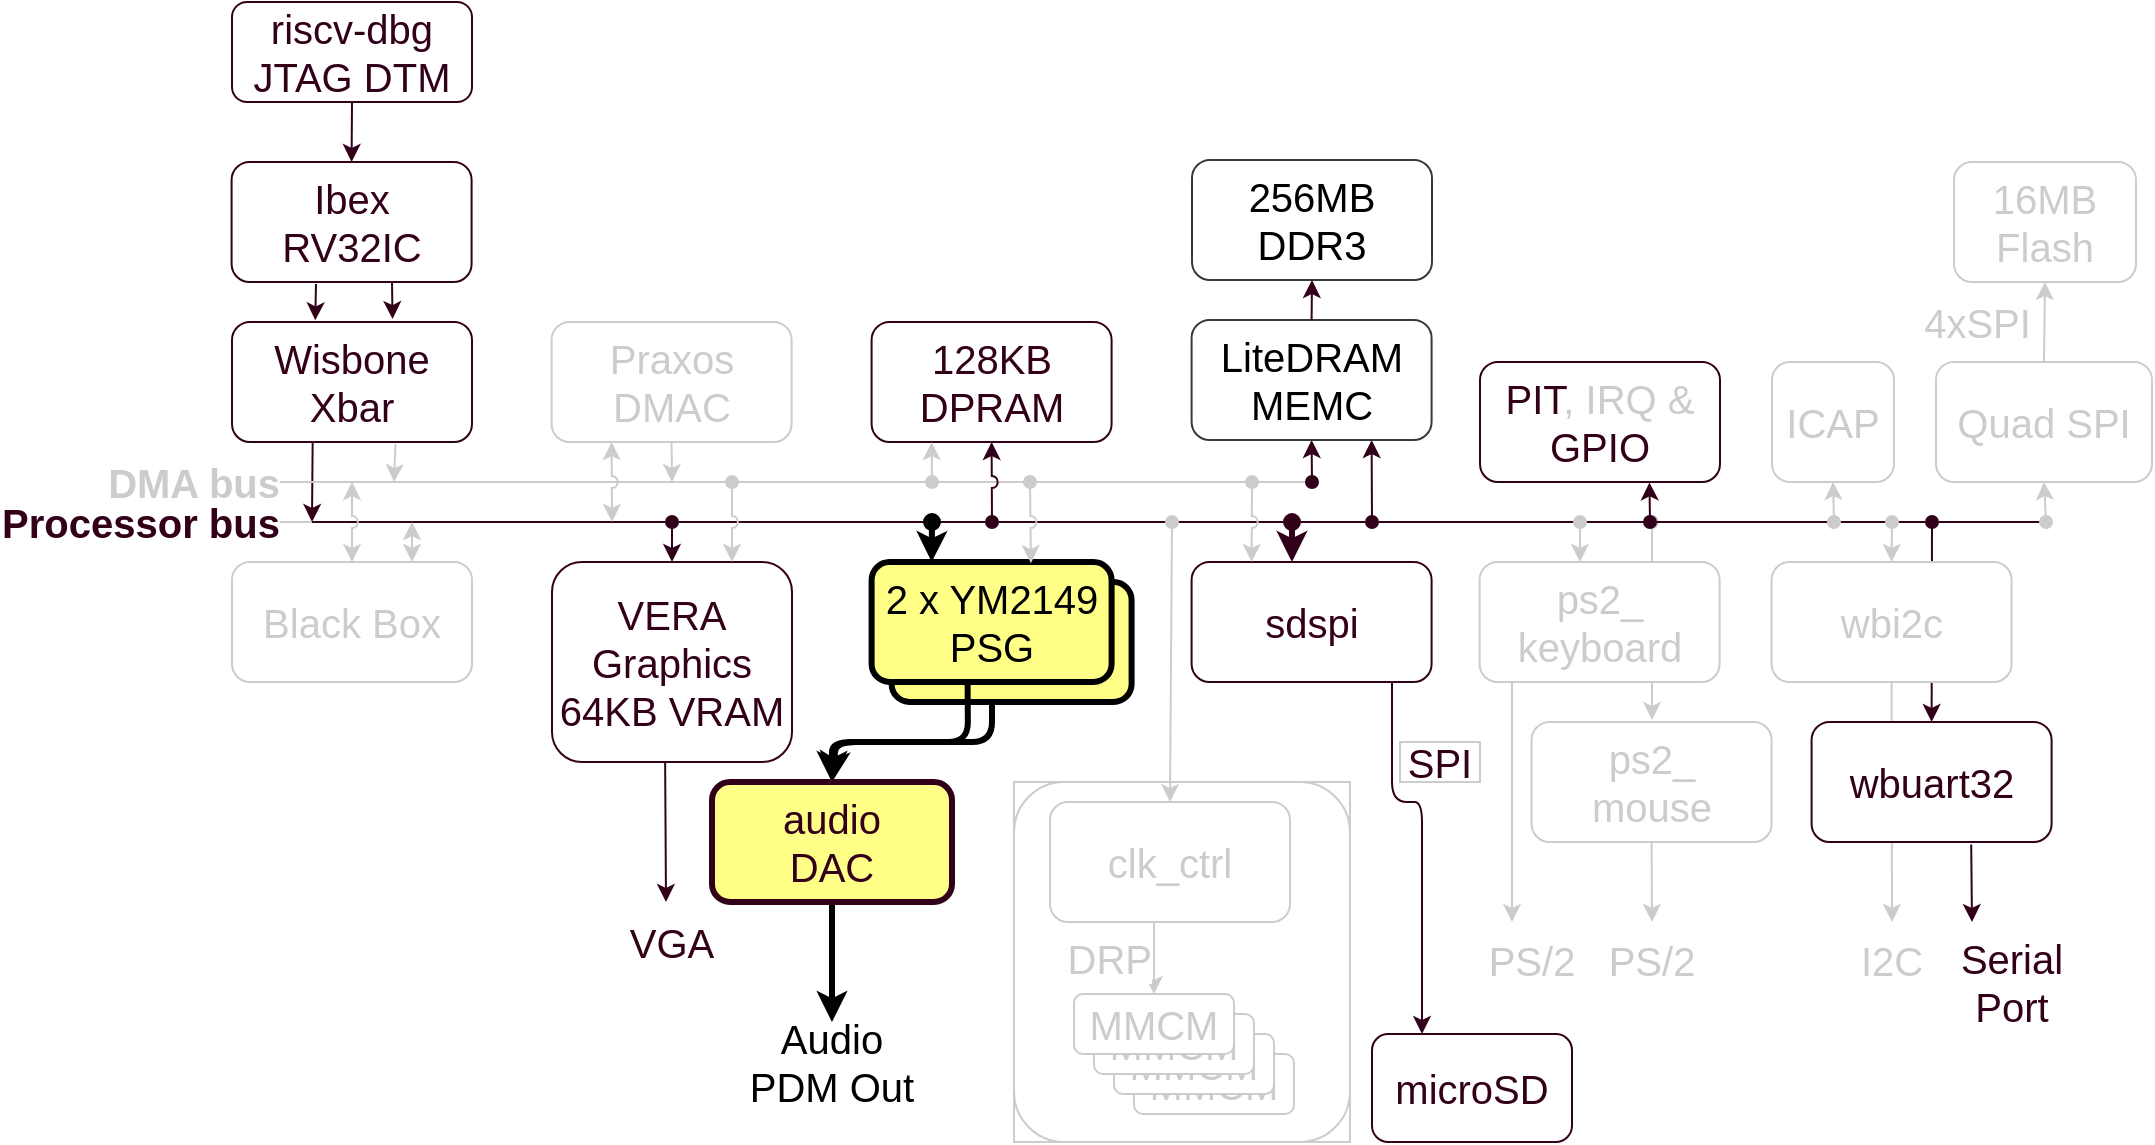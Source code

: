 <mxfile version="19.0.3" type="device"><diagram id="0d0418cf-194d-6f34-59b4-59e4f961d9f4" name="Page-1"><mxGraphModel dx="2333" dy="-184" grid="1" gridSize="10" guides="1" tooltips="1" connect="1" arrows="1" fold="1" page="1" pageScale="1" pageWidth="850" pageHeight="1100" background="#ffffff" math="0" shadow="0"><root><mxCell id="0"/><mxCell id="1" parent="0"/><mxCell id="294" value="" style="endArrow=classic;html=1;strokeWidth=1;startArrow=oval;startFill=1;fontSize=20;strokeColor=#CCCCCC;fontColor=#CCCCCC;" parent="1" edge="1"><mxGeometry width="50" height="50" relative="1" as="geometry"><mxPoint x="788" y="1460" as="sourcePoint"/><mxPoint x="788" y="1559" as="targetPoint"/></mxGeometry></mxCell><mxCell id="295" value="ps2_&lt;br&gt;mouse" style="rounded=1;whiteSpace=wrap;html=1;fontSize=20;strokeColor=#CCCCCC;fontColor=#CCCCCC;" parent="1" vertex="1"><mxGeometry x="727.8" y="1560" width="120" height="60" as="geometry"/></mxCell><mxCell id="299" value="YM2149" style="rounded=1;whiteSpace=wrap;html=1;fontSize=20;strokeColor=#000000;fontColor=#CCCCCC;strokeWidth=3;fillColor=#FFFF88;" parent="1" vertex="1"><mxGeometry x="407.8" y="1490" width="120" height="60" as="geometry"/></mxCell><mxCell id="300" value="riscv-dbg&lt;br style=&quot;font-size: 20px;&quot;&gt;JTAG DTM&lt;br style=&quot;font-size: 20px;&quot;&gt;" style="rounded=1;whiteSpace=wrap;html=1;fontSize=20;strokeColor=#33001A;fontColor=#33001A;" parent="1" vertex="1"><mxGeometry x="78" y="1200" width="120" height="50" as="geometry"/></mxCell><mxCell id="301" value="Ibex&lt;br style=&quot;font-size: 20px;&quot;&gt;RV32IC&lt;br style=&quot;font-size: 20px;&quot;&gt;" style="rounded=1;whiteSpace=wrap;html=1;fontSize=20;strokeColor=#33001A;fontColor=#33001A;" parent="1" vertex="1"><mxGeometry x="77.8" y="1280" width="120" height="60" as="geometry"/></mxCell><mxCell id="302" value="Praxos DMAC" style="rounded=1;whiteSpace=wrap;html=1;fontSize=20;strokeColor=#CCCCCC;fontColor=#CCCCCC;" parent="1" vertex="1"><mxGeometry x="237.8" y="1360" width="120" height="60" as="geometry"/></mxCell><mxCell id="303" value="128KB&lt;br style=&quot;font-size: 20px&quot;&gt;DPRAM&lt;br style=&quot;font-size: 20px&quot;&gt;" style="rounded=1;whiteSpace=wrap;html=1;fontSize=20;strokeColor=#33001A;fontColor=#33001A;" parent="1" vertex="1"><mxGeometry x="397.8" y="1360" width="120" height="60" as="geometry"/></mxCell><mxCell id="304" value="&lt;font color=&quot;#33001a&quot;&gt;PIT&lt;/font&gt;, IRQ &amp;amp; &lt;font color=&quot;#33001a&quot;&gt;GPIO&lt;/font&gt;" style="rounded=1;whiteSpace=wrap;html=1;fontSize=20;strokeColor=#33001A;fontColor=#CCCCCC;" parent="1" vertex="1"><mxGeometry x="702" y="1380" width="120" height="60" as="geometry"/></mxCell><mxCell id="305" value="VERA Graphics&lt;br&gt;64KB VRAM&lt;br&gt;" style="rounded=1;whiteSpace=wrap;html=1;fontSize=20;strokeColor=#33001A;fontColor=#33001A;strokeWidth=1;fillColor=#FFFFFF;" parent="1" vertex="1"><mxGeometry x="238" y="1480" width="120" height="100" as="geometry"/></mxCell><mxCell id="306" value="2 x YM2149 PSG" style="rounded=1;whiteSpace=wrap;html=1;fontSize=20;strokeColor=#000000;fontColor=#000000;fillColor=#FFFF88;strokeWidth=3;" parent="1" vertex="1"><mxGeometry x="397.8" y="1480" width="120" height="60" as="geometry"/></mxCell><mxCell id="307" value="sdspi" style="rounded=1;whiteSpace=wrap;html=1;fontSize=20;strokeColor=#33001A;fontColor=#33001A;fillColor=#FFFFFF;strokeWidth=1;" parent="1" vertex="1"><mxGeometry x="557.8" y="1480" width="120" height="60" as="geometry"/></mxCell><mxCell id="308" value="ps2_&lt;br&gt;keyboard" style="rounded=1;whiteSpace=wrap;html=1;fontSize=20;strokeColor=#CCCCCC;fontColor=#CCCCCC;" parent="1" vertex="1"><mxGeometry x="701.8" y="1480" width="120" height="60" as="geometry"/></mxCell><mxCell id="309" value="" style="endArrow=none;html=1;fontSize=20;strokeColor=#CCCCCC;fontColor=#CCCCCC;" parent="1" edge="1"><mxGeometry width="50" height="50" relative="1" as="geometry"><mxPoint x="158" y="1440" as="sourcePoint"/><mxPoint x="618" y="1440" as="targetPoint"/></mxGeometry></mxCell><mxCell id="310" value="" style="endArrow=none;html=1;fontSize=20;strokeColor=#33001A;fontColor=#CCCCCC;" parent="1" edge="1"><mxGeometry width="50" height="50" relative="1" as="geometry"><mxPoint x="118" y="1460" as="sourcePoint"/><mxPoint x="988" y="1460" as="targetPoint"/></mxGeometry></mxCell><mxCell id="311" value="" style="endArrow=classic;html=1;jumpStyle=arc;rounded=1;strokeWidth=1;startArrow=classic;startFill=1;endFill=1;entryX=0.25;entryY=1;fontSize=20;strokeColor=#CCCCCC;fontColor=#CCCCCC;" parent="1" target="302" edge="1"><mxGeometry width="50" height="50" relative="1" as="geometry"><mxPoint x="268" y="1460" as="sourcePoint"/><mxPoint x="281" y="1422" as="targetPoint"/></mxGeometry></mxCell><mxCell id="312" value="" style="endArrow=classic;html=1;strokeWidth=1;entryX=0.5;entryY=0;startArrow=oval;startFill=1;fontSize=20;strokeColor=#33001A;fontColor=#CCCCCC;" parent="1" target="305" edge="1"><mxGeometry width="50" height="50" relative="1" as="geometry"><mxPoint x="298" y="1460" as="sourcePoint"/><mxPoint x="188" y="1490" as="targetPoint"/></mxGeometry></mxCell><mxCell id="313" value="" style="endArrow=classic;html=1;strokeWidth=1;entryX=0.25;entryY=1;startArrow=oval;startFill=1;fontSize=20;strokeColor=#CCCCCC;fontColor=#CCCCCC;" parent="1" target="303" edge="1"><mxGeometry width="50" height="50" relative="1" as="geometry"><mxPoint x="428" y="1440" as="sourcePoint"/><mxPoint x="428" y="1430" as="targetPoint"/></mxGeometry></mxCell><mxCell id="314" value="" style="endArrow=classic;html=1;strokeWidth=1;entryX=0.5;entryY=1;startArrow=oval;startFill=1;jumpStyle=arc;fontSize=20;strokeColor=#33001A;fontColor=#CCCCCC;" parent="1" target="303" edge="1"><mxGeometry width="50" height="50" relative="1" as="geometry"><mxPoint x="458" y="1460" as="sourcePoint"/><mxPoint x="498" y="1430" as="targetPoint"/></mxGeometry></mxCell><mxCell id="315" value="" style="endArrow=classic;html=1;strokeWidth=3;entryX=0.25;entryY=0;startArrow=oval;startFill=1;fontSize=20;strokeColor=#000000;fontColor=#CCCCCC;" parent="1" target="306" edge="1"><mxGeometry width="50" height="50" relative="1" as="geometry"><mxPoint x="428" y="1460" as="sourcePoint"/><mxPoint x="418" y="1470" as="targetPoint"/></mxGeometry></mxCell><mxCell id="316" value="" style="endArrow=classic;html=1;strokeWidth=1;entryX=0.5;entryY=1;startArrow=oval;startFill=1;fontSize=20;entryDx=0;entryDy=0;strokeColor=#33001A;fontColor=#CCCCCC;" parent="1" target="333" edge="1"><mxGeometry width="50" height="50" relative="1" as="geometry"><mxPoint x="618" y="1440" as="sourcePoint"/><mxPoint x="618" y="1420" as="targetPoint"/></mxGeometry></mxCell><mxCell id="317" value="" style="endArrow=classic;html=1;strokeWidth=3;entryX=0.418;entryY=0;entryPerimeter=0;startArrow=oval;startFill=1;fontSize=20;strokeColor=#33001A;fontColor=#CCCCCC;" parent="1" target="307" edge="1"><mxGeometry width="50" height="50" relative="1" as="geometry"><mxPoint x="608" y="1460" as="sourcePoint"/><mxPoint x="588" y="1470" as="targetPoint"/></mxGeometry></mxCell><mxCell id="318" value="" style="endArrow=classic;html=1;strokeWidth=1;entryX=0.418;entryY=0;entryPerimeter=0;startArrow=oval;startFill=1;fontSize=20;strokeColor=#CCCCCC;fontColor=#CCCCCC;" parent="1" target="308" edge="1"><mxGeometry width="50" height="50" relative="1" as="geometry"><mxPoint x="752" y="1460" as="sourcePoint"/><mxPoint x="802" y="1440" as="targetPoint"/></mxGeometry></mxCell><mxCell id="319" value="" style="endArrow=classic;html=1;strokeWidth=1;entryX=0.5;entryY=0;startArrow=oval;startFill=1;fontSize=20;strokeColor=#CCCCCC;fontColor=#CCCCCC;" parent="1" target="376" edge="1"><mxGeometry width="50" height="50" relative="1" as="geometry"><mxPoint x="908" y="1460" as="sourcePoint"/><mxPoint x="1091" y="1360" as="targetPoint"/></mxGeometry></mxCell><mxCell id="320" value="" style="endArrow=classic;html=1;strokeWidth=1;entryX=0.706;entryY=1.004;entryPerimeter=0;startArrow=oval;startFill=1;fontSize=20;strokeColor=#33001A;fontColor=#CCCCCC;" parent="1" target="304" edge="1"><mxGeometry width="50" height="50" relative="1" as="geometry"><mxPoint x="787" y="1460" as="sourcePoint"/><mxPoint x="852" y="1430" as="targetPoint"/></mxGeometry></mxCell><mxCell id="321" value="" style="endArrow=classic;html=1;strokeWidth=1;entryX=0.664;entryY=0.01;entryPerimeter=0;startArrow=oval;startFill=1;jumpStyle=arc;fontSize=20;strokeColor=#CCCCCC;fontColor=#CCCCCC;" parent="1" target="306" edge="1"><mxGeometry width="50" height="50" relative="1" as="geometry"><mxPoint x="477" y="1440" as="sourcePoint"/><mxPoint x="528" y="1430" as="targetPoint"/></mxGeometry></mxCell><mxCell id="322" value="" style="endArrow=classic;html=1;strokeWidth=1;entryX=0.25;entryY=0;startArrow=oval;startFill=1;jumpStyle=arc;fontSize=20;strokeColor=#CCCCCC;fontColor=#CCCCCC;" parent="1" target="307" edge="1"><mxGeometry width="50" height="50" relative="1" as="geometry"><mxPoint x="588" y="1440" as="sourcePoint"/><mxPoint x="588" y="1430" as="targetPoint"/></mxGeometry></mxCell><mxCell id="323" value="" style="endArrow=classic;html=1;strokeWidth=1;entryX=0.75;entryY=0;startArrow=oval;startFill=1;jumpStyle=arc;fontSize=20;strokeColor=#CCCCCC;fontColor=#CCCCCC;" parent="1" target="305" edge="1"><mxGeometry width="50" height="50" relative="1" as="geometry"><mxPoint x="328" y="1440" as="sourcePoint"/><mxPoint x="378" y="1430" as="targetPoint"/></mxGeometry></mxCell><mxCell id="324" value="" style="endArrow=none;html=1;strokeWidth=1;entryX=0.681;entryY=1.019;entryPerimeter=0;startArrow=classic;startFill=1;fontSize=20;strokeColor=#CCCCCC;fontColor=#CCCCCC;" parent="1" target="328" edge="1"><mxGeometry width="50" height="50" relative="1" as="geometry"><mxPoint x="159" y="1440" as="sourcePoint"/><mxPoint x="159.714" y="1421.286" as="targetPoint"/></mxGeometry></mxCell><mxCell id="325" value="" style="endArrow=none;html=1;strokeWidth=1;entryX=0.336;entryY=1.008;entryPerimeter=0;startArrow=classic;startFill=1;fontSize=20;strokeColor=#33001A;fontColor=#CCCCCC;" parent="1" target="328" edge="1"><mxGeometry width="50" height="50" relative="1" as="geometry"><mxPoint x="118" y="1460" as="sourcePoint"/><mxPoint x="117" y="1421" as="targetPoint"/></mxGeometry></mxCell><mxCell id="326" value="" style="endArrow=classic;html=1;strokeWidth=1;exitX=0.5;exitY=1;fontSize=20;strokeColor=#CCCCCC;fontColor=#CCCCCC;" parent="1" source="302" edge="1"><mxGeometry width="50" height="50" relative="1" as="geometry"><mxPoint x="268" y="1340" as="sourcePoint"/><mxPoint x="298" y="1440" as="targetPoint"/></mxGeometry></mxCell><mxCell id="327" value="" style="endArrow=classic;html=1;strokeWidth=1;startArrow=oval;startFill=1;fontSize=20;entryX=0.75;entryY=1;entryDx=0;entryDy=0;strokeColor=#33001A;fontColor=#CCCCCC;" parent="1" target="333" edge="1"><mxGeometry width="50" height="50" relative="1" as="geometry"><mxPoint x="648" y="1460" as="sourcePoint"/><mxPoint x="648" y="1340" as="targetPoint"/></mxGeometry></mxCell><mxCell id="328" value="Wisbone Xbar" style="rounded=1;whiteSpace=wrap;html=1;fontSize=20;strokeColor=#33001A;fontColor=#33001A;" parent="1" vertex="1"><mxGeometry x="78" y="1360" width="120" height="60" as="geometry"/></mxCell><mxCell id="329" value="" style="endArrow=classic;html=1;strokeWidth=1;entryX=0.347;entryY=-0.014;entryPerimeter=0;fontSize=20;strokeColor=#33001A;fontColor=#CCCCCC;" parent="1" target="328" edge="1"><mxGeometry width="50" height="50" relative="1" as="geometry"><mxPoint x="120" y="1341" as="sourcePoint"/><mxPoint x="-2" y="1360" as="targetPoint"/></mxGeometry></mxCell><mxCell id="330" value="" style="endArrow=classic;html=1;strokeWidth=1;entryX=0.669;entryY=-0.025;entryPerimeter=0;fontSize=20;strokeColor=#33001A;fontColor=#CCCCCC;" parent="1" target="328" edge="1"><mxGeometry width="50" height="50" relative="1" as="geometry"><mxPoint x="158" y="1340" as="sourcePoint"/><mxPoint x="129.333" y="1368.833" as="targetPoint"/></mxGeometry></mxCell><mxCell id="331" value="" style="endArrow=classic;html=1;strokeWidth=1;entryX=0.5;entryY=0;exitX=0.5;exitY=1;fontSize=20;strokeColor=#33001A;fontColor=#CCCCCC;" parent="1" source="300" target="301" edge="1"><mxGeometry width="50" height="50" relative="1" as="geometry"><mxPoint x="28" y="1330" as="sourcePoint"/><mxPoint x="78" y="1280" as="targetPoint"/></mxGeometry></mxCell><mxCell id="340" value="&lt;b style=&quot;font-size: 20px;&quot;&gt;DMA bus&lt;/b&gt;" style="endArrow=none;html=1;strokeWidth=1;align=right;fontSize=20;strokeColor=#CCCCCC;fontColor=#CCCCCC;" parent="1" edge="1"><mxGeometry width="50" height="50" relative="1" as="geometry"><mxPoint x="48" y="1440" as="sourcePoint"/><mxPoint x="158" y="1440" as="targetPoint"/></mxGeometry></mxCell><mxCell id="341" value="&lt;b style=&quot;font-size: 20px;&quot;&gt;&lt;font color=&quot;#33001a&quot;&gt;Processor bus&lt;/font&gt;&lt;/b&gt;" style="endArrow=none;html=1;strokeWidth=1;align=right;fontSize=20;strokeColor=#CCCCCC;fontColor=#CCCCCC;" parent="1" edge="1"><mxGeometry width="50" height="50" relative="1" as="geometry"><mxPoint x="88" y="1460" as="sourcePoint"/><mxPoint x="118" y="1460" as="targetPoint"/></mxGeometry></mxCell><mxCell id="342" value="Black Box" style="rounded=1;whiteSpace=wrap;html=1;fontSize=20;strokeColor=#CCCCCC;fontColor=#CCCCCC;" parent="1" vertex="1"><mxGeometry x="78" y="1480" width="120" height="60" as="geometry"/></mxCell><mxCell id="343" value="" style="endArrow=classic;html=1;strokeWidth=1;align=right;entryX=0.5;entryY=0;startArrow=classic;startFill=1;jumpStyle=arc;fontSize=20;strokeColor=#CCCCCC;fontColor=#CCCCCC;" parent="1" target="342" edge="1"><mxGeometry width="50" height="50" relative="1" as="geometry"><mxPoint x="138" y="1440" as="sourcePoint"/><mxPoint x="178" y="1580" as="targetPoint"/></mxGeometry></mxCell><mxCell id="344" value="" style="endArrow=classic;html=1;strokeWidth=1;align=right;exitX=0.75;exitY=0;startArrow=classic;startFill=1;fontSize=20;strokeColor=#CCCCCC;fontColor=#CCCCCC;" parent="1" source="342" edge="1"><mxGeometry width="50" height="50" relative="1" as="geometry"><mxPoint x="198" y="1630" as="sourcePoint"/><mxPoint x="168" y="1460" as="targetPoint"/></mxGeometry></mxCell><mxCell id="346" value="" style="group;strokeColor=#CCCCCC;fontColor=#CCCCCC;" parent="1" vertex="1" connectable="0"><mxGeometry x="469" y="1590" width="168" height="180" as="geometry"/></mxCell><mxCell id="347" value="" style="rounded=1;whiteSpace=wrap;html=1;fontSize=20;align=center;strokeColor=#CCCCCC;fontColor=#CCCCCC;" parent="346" vertex="1"><mxGeometry width="168" height="180" as="geometry"/></mxCell><mxCell id="348" value="MMCM" style="rounded=1;whiteSpace=wrap;html=1;fontSize=20;align=center;strokeColor=#CCCCCC;fontColor=#CCCCCC;" parent="346" vertex="1"><mxGeometry x="60" y="136" width="80" height="30" as="geometry"/></mxCell><mxCell id="349" value="clk_ctrl" style="rounded=1;whiteSpace=wrap;html=1;fontSize=20;align=center;strokeColor=#CCCCCC;fontColor=#CCCCCC;" parent="346" vertex="1"><mxGeometry x="18" y="10" width="120" height="60" as="geometry"/></mxCell><mxCell id="350" value="MMCM" style="rounded=1;whiteSpace=wrap;html=1;fontSize=20;align=center;strokeColor=#CCCCCC;fontColor=#CCCCCC;" parent="346" vertex="1"><mxGeometry x="50" y="126" width="80" height="30" as="geometry"/></mxCell><mxCell id="351" value="MMCM" style="rounded=1;whiteSpace=wrap;html=1;fontSize=20;align=center;strokeColor=#CCCCCC;fontColor=#CCCCCC;" parent="346" vertex="1"><mxGeometry x="40" y="116" width="80" height="30" as="geometry"/></mxCell><mxCell id="352" value="MMCM" style="rounded=1;whiteSpace=wrap;html=1;fontSize=20;align=center;strokeColor=#CCCCCC;fontColor=#CCCCCC;" parent="346" vertex="1"><mxGeometry x="30" y="106" width="80" height="30" as="geometry"/></mxCell><mxCell id="353" value="DRP" style="endArrow=classic;html=1;strokeWidth=1;fontSize=20;align=right;entryX=0.5;entryY=0;strokeColor=#CCCCCC;fontColor=#CCCCCC;" parent="346" target="352" edge="1"><mxGeometry width="50" height="50" relative="1" as="geometry"><mxPoint x="70" y="70" as="sourcePoint"/><mxPoint x="78" y="95" as="targetPoint"/></mxGeometry></mxCell><mxCell id="354" value="" style="endArrow=classic;html=1;strokeWidth=1;fontSize=20;align=right;startArrow=oval;startFill=1;entryX=0.5;entryY=0;strokeColor=#CCCCCC;fontColor=#CCCCCC;" parent="1" target="349" edge="1"><mxGeometry width="50" height="50" relative="1" as="geometry"><mxPoint x="548" y="1460" as="sourcePoint"/><mxPoint x="542" y="1603" as="targetPoint"/></mxGeometry></mxCell><mxCell id="355" value="" style="endArrow=classic;html=1;strokeWidth=1;fontSize=20;align=right;exitX=0.25;exitY=1;strokeColor=#33001A;fontColor=#CCCCCC;" parent="1" edge="1"><mxGeometry width="50" height="50" relative="1" as="geometry"><mxPoint x="294.571" y="1580.429" as="sourcePoint"/><mxPoint x="295" y="1650" as="targetPoint"/></mxGeometry></mxCell><mxCell id="356" value="VGA" style="text;html=1;strokeColor=none;fillColor=none;align=center;verticalAlign=middle;whiteSpace=wrap;rounded=0;fontSize=20;fontColor=#33001A;" parent="1" vertex="1"><mxGeometry x="278" y="1660" width="40" height="20" as="geometry"/></mxCell><mxCell id="359" value="" style="endArrow=classic;html=1;strokeWidth=3;fontSize=20;align=right;exitX=0.4;exitY=1.021;entryX=0.5;entryY=0;exitPerimeter=0;strokeColor=#000000;fontColor=#CCCCCC;entryDx=0;entryDy=0;" parent="1" source="306" target="nCJeYiIBHGNNTo9xAhQh-384" edge="1"><mxGeometry width="50" height="50" relative="1" as="geometry"><mxPoint x="398" y="1650" as="sourcePoint"/><mxPoint x="448" y="1600" as="targetPoint"/><Array as="points"><mxPoint x="446" y="1570"/><mxPoint x="378" y="1570"/></Array></mxGeometry></mxCell><mxCell id="360" value="" style="endArrow=classic;html=1;strokeWidth=3;fontSize=20;align=right;entryX=0.5;entryY=0;strokeColor=#000000;fontColor=#CCCCCC;entryDx=0;entryDy=0;" parent="1" target="nCJeYiIBHGNNTo9xAhQh-384" edge="1"><mxGeometry width="50" height="50" relative="1" as="geometry"><mxPoint x="458" y="1550" as="sourcePoint"/><mxPoint x="398" y="1650" as="targetPoint"/><Array as="points"><mxPoint x="458" y="1570"/><mxPoint x="380" y="1570"/></Array></mxGeometry></mxCell><mxCell id="361" value="" style="endArrow=classic;html=1;strokeWidth=3;fontSize=20;align=right;exitX=0.5;exitY=1;strokeColor=#000000;fontColor=#CCCCCC;exitDx=0;exitDy=0;" parent="1" source="nCJeYiIBHGNNTo9xAhQh-384" edge="1"><mxGeometry width="50" height="50" relative="1" as="geometry"><mxPoint x="378" y="1660" as="sourcePoint"/><mxPoint x="378" y="1710" as="targetPoint"/></mxGeometry></mxCell><mxCell id="362" value="Audio&lt;br&gt;PDM Out" style="text;html=1;strokeColor=none;fillColor=none;align=center;verticalAlign=middle;whiteSpace=wrap;rounded=0;fontSize=20;fontColor=#000000;" parent="1" vertex="1"><mxGeometry x="333" y="1720" width="90" height="20" as="geometry"/></mxCell><mxCell id="363" value="" style="endArrow=classic;html=1;strokeWidth=1;fontSize=20;align=right;entryX=0.25;entryY=0;strokeColor=#33001A;fontColor=#33001A;" parent="1" target="384" edge="1"><mxGeometry width="50" height="50" relative="1" as="geometry"><mxPoint x="658" y="1540" as="sourcePoint"/><mxPoint x="658" y="1680" as="targetPoint"/><Array as="points"><mxPoint x="658" y="1600"/><mxPoint x="673" y="1600"/></Array></mxGeometry></mxCell><mxCell id="364" value="SPI" style="text;html=1;strokeColor=#CCCCCC;fillColor=none;align=center;verticalAlign=middle;whiteSpace=wrap;rounded=0;fontSize=20;fontColor=#33001A;" parent="1" vertex="1"><mxGeometry x="662" y="1570" width="40" height="20" as="geometry"/></mxCell><mxCell id="365" value="" style="endArrow=classic;html=1;strokeWidth=1;fontSize=20;align=right;strokeColor=#CCCCCC;fontColor=#CCCCCC;" parent="1" edge="1"><mxGeometry width="50" height="50" relative="1" as="geometry"><mxPoint x="718" y="1540" as="sourcePoint"/><mxPoint x="718" y="1660" as="targetPoint"/></mxGeometry></mxCell><mxCell id="366" value="PS/2" style="text;html=1;strokeColor=none;fillColor=none;align=center;verticalAlign=middle;whiteSpace=wrap;rounded=0;fontSize=20;fontColor=#CCCCCC;" parent="1" vertex="1"><mxGeometry x="708" y="1669" width="40" height="20" as="geometry"/></mxCell><mxCell id="367" value="" style="endArrow=classic;html=1;strokeWidth=1;fontSize=20;align=right;exitX=0.5;exitY=1;strokeColor=#CCCCCC;fontColor=#CCCCCC;" parent="1" source="295" edge="1"><mxGeometry width="50" height="50" relative="1" as="geometry"><mxPoint x="768" y="1710" as="sourcePoint"/><mxPoint x="788" y="1660" as="targetPoint"/></mxGeometry></mxCell><mxCell id="368" value="PS/2" style="text;html=1;strokeColor=none;fillColor=none;align=center;verticalAlign=middle;whiteSpace=wrap;rounded=0;fontSize=20;fontColor=#CCCCCC;" parent="1" vertex="1"><mxGeometry x="768" y="1669" width="40" height="20" as="geometry"/></mxCell><mxCell id="369" value="" style="endArrow=classic;html=1;strokeWidth=1;fontSize=20;align=right;exitX=0.665;exitY=1.021;exitPerimeter=0;strokeColor=#33001A;fontColor=#CCCCCC;" parent="1" source="375" edge="1"><mxGeometry width="50" height="50" relative="1" as="geometry"><mxPoint x="936" y="1630" as="sourcePoint"/><mxPoint x="948" y="1660" as="targetPoint"/></mxGeometry></mxCell><mxCell id="370" value="I2C" style="text;html=1;strokeColor=none;fillColor=none;align=center;verticalAlign=middle;whiteSpace=wrap;rounded=0;fontSize=20;fontColor=#CCCCCC;" parent="1" vertex="1"><mxGeometry x="888" y="1669" width="40" height="20" as="geometry"/></mxCell><mxCell id="371" value="" style="endArrow=oval;html=1;strokeWidth=1;fontSize=20;align=right;exitX=0.5;exitY=0;startArrow=classic;startFill=1;endFill=1;strokeColor=#33001A;fontColor=#CCCCCC;" parent="1" source="375" edge="1"><mxGeometry width="50" height="50" relative="1" as="geometry"><mxPoint x="948" y="1260" as="sourcePoint"/><mxPoint x="928" y="1460" as="targetPoint"/></mxGeometry></mxCell><mxCell id="372" value="Serial Port" style="text;html=1;strokeColor=none;fillColor=none;align=center;verticalAlign=middle;whiteSpace=wrap;rounded=0;fontSize=20;fontColor=#33001A;" parent="1" vertex="1"><mxGeometry x="948" y="1680" width="40" height="20" as="geometry"/></mxCell><mxCell id="374" value="" style="endArrow=classic;html=1;strokeWidth=1;fontSize=20;align=right;exitX=0.5;exitY=1;strokeColor=#CCCCCC;fontColor=#CCCCCC;" parent="1" source="376" edge="1"><mxGeometry width="50" height="50" relative="1" as="geometry"><mxPoint x="907.571" y="1540.429" as="sourcePoint"/><mxPoint x="908" y="1660" as="targetPoint"/></mxGeometry></mxCell><mxCell id="375" value="wbuart32" style="rounded=1;whiteSpace=wrap;html=1;fontSize=20;strokeColor=#33001A;fontColor=#33001A;" parent="1" vertex="1"><mxGeometry x="867.8" y="1560" width="120" height="60" as="geometry"/></mxCell><mxCell id="376" value="wbi2c" style="rounded=1;whiteSpace=wrap;html=1;fontSize=20;strokeColor=#CCCCCC;fontColor=#CCCCCC;" parent="1" vertex="1"><mxGeometry x="847.8" y="1480" width="120" height="60" as="geometry"/></mxCell><mxCell id="377" value="ICAP" style="rounded=1;whiteSpace=wrap;html=1;fontSize=20;align=center;strokeColor=#CCCCCC;fontColor=#CCCCCC;" parent="1" vertex="1"><mxGeometry x="848" y="1380" width="61" height="60" as="geometry"/></mxCell><mxCell id="378" value="" style="endArrow=classic;html=1;strokeWidth=1;fontSize=20;align=right;entryX=0.5;entryY=1;startArrow=oval;startFill=1;strokeColor=#CCCCCC;fontColor=#CCCCCC;" parent="1" target="377" edge="1"><mxGeometry width="50" height="50" relative="1" as="geometry"><mxPoint x="879" y="1460" as="sourcePoint"/><mxPoint x="1038" y="1400" as="targetPoint"/></mxGeometry></mxCell><mxCell id="380" value="Quad SPI" style="rounded=1;whiteSpace=wrap;html=1;fontSize=20;align=center;strokeColor=#CCCCCC;fontColor=#CCCCCC;" parent="1" vertex="1"><mxGeometry x="930" y="1380" width="108" height="60" as="geometry"/></mxCell><mxCell id="381" value="16MB Flash" style="rounded=1;whiteSpace=wrap;html=1;fontSize=20;align=center;strokeColor=#CCCCCC;fontColor=#CCCCCC;" parent="1" vertex="1"><mxGeometry x="939" y="1280" width="91" height="60" as="geometry"/></mxCell><mxCell id="382" value="&lt;div style=&quot;text-align: left&quot;&gt;4xSPI&amp;nbsp;&lt;/div&gt;" style="endArrow=classic;html=1;strokeWidth=1;fontSize=20;align=right;entryX=0.5;entryY=1;exitX=0.5;exitY=0;strokeColor=#CCCCCC;fontColor=#CCCCCC;" parent="1" source="380" target="381" edge="1"><mxGeometry width="50" height="50" relative="1" as="geometry"><mxPoint x="968" y="1390" as="sourcePoint"/><mxPoint x="1018" y="1340" as="targetPoint"/></mxGeometry></mxCell><mxCell id="383" value="" style="endArrow=classic;html=1;strokeWidth=1;fontSize=20;align=right;entryX=0.5;entryY=1;startArrow=oval;startFill=1;strokeColor=#CCCCCC;fontColor=#CCCCCC;" parent="1" target="380" edge="1"><mxGeometry width="50" height="50" relative="1" as="geometry"><mxPoint x="985" y="1460" as="sourcePoint"/><mxPoint x="1068" y="1440" as="targetPoint"/></mxGeometry></mxCell><mxCell id="384" value="microSD" style="rounded=1;whiteSpace=wrap;html=1;fontSize=20;align=center;strokeColor=#33001A;fontColor=#33001A;fillColor=#FFFFFF;strokeWidth=1;" parent="1" vertex="1"><mxGeometry x="648" y="1716" width="100" height="54" as="geometry"/></mxCell><mxCell id="333" value="LiteDRAM&lt;br style=&quot;font-size: 20px;&quot;&gt;MEMC" style="rounded=1;whiteSpace=wrap;html=1;fontSize=20;strokeColor=#36393d;fillColor=#FFFFff;strokeWidth=1;" parent="1" vertex="1"><mxGeometry x="557.8" y="1359" width="120" height="60" as="geometry"/></mxCell><mxCell id="334" value="256MB DDR3" style="rounded=1;whiteSpace=wrap;html=1;fontSize=20;strokeColor=#36393d;fillColor=#FFFFff;strokeWidth=1;" parent="1" vertex="1"><mxGeometry x="558" y="1279" width="120" height="60" as="geometry"/></mxCell><mxCell id="335" value="" style="endArrow=classic;html=1;strokeWidth=1;exitX=0.5;exitY=0;entryX=0.5;entryY=1;fontSize=20;strokeColor=#33001A;fontColor=#CCCCCC;" parent="1" source="333" target="334" edge="1"><mxGeometry width="50" height="50" relative="1" as="geometry"><mxPoint x="448" y="1289" as="sourcePoint"/><mxPoint x="498" y="1239" as="targetPoint"/></mxGeometry></mxCell><mxCell id="nCJeYiIBHGNNTo9xAhQh-384" value="audio&lt;br&gt;DAC" style="rounded=1;whiteSpace=wrap;html=1;fontSize=20;strokeColor=#33001A;fontColor=#33001A;fillColor=#FFFF88;strokeWidth=3;" parent="1" vertex="1"><mxGeometry x="318.0" y="1590" width="120" height="60" as="geometry"/></mxCell></root></mxGraphModel></diagram></mxfile>